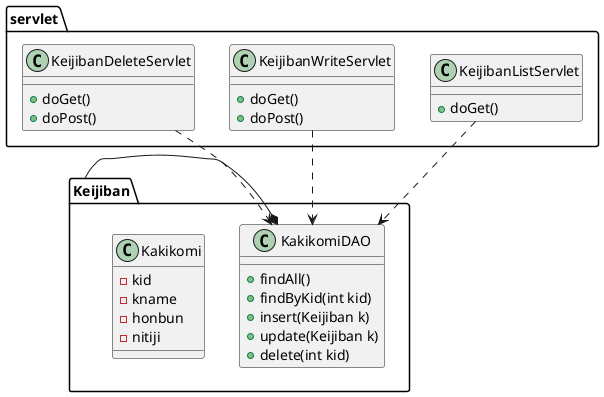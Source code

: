 @startuml
package Keijiban{
	class Kakikomi{
		-kid
		-kname
		-honbun
		-nitiji
	}
	class KakikomiDAO{
		+findAll()
		+findByKid(int kid)
		+insert(Keijiban k)
		+update(Keijiban k)
		+delete(int kid)
	}
}
package servlet{
	class KeijibanListServlet{
		+doGet()
	}
	class KeijibanWriteServlet{
		+doGet()
		+doPost()
	}
	class KeijibanDeleteServlet{
		+doGet()
		+doPost()
	}
}
Keijiban -* KakikomiDAO
KeijibanListServlet..> KakikomiDAO
KeijibanWriteServlet..> KakikomiDAO
KeijibanDeleteServlet..> KakikomiDAO
@enduml